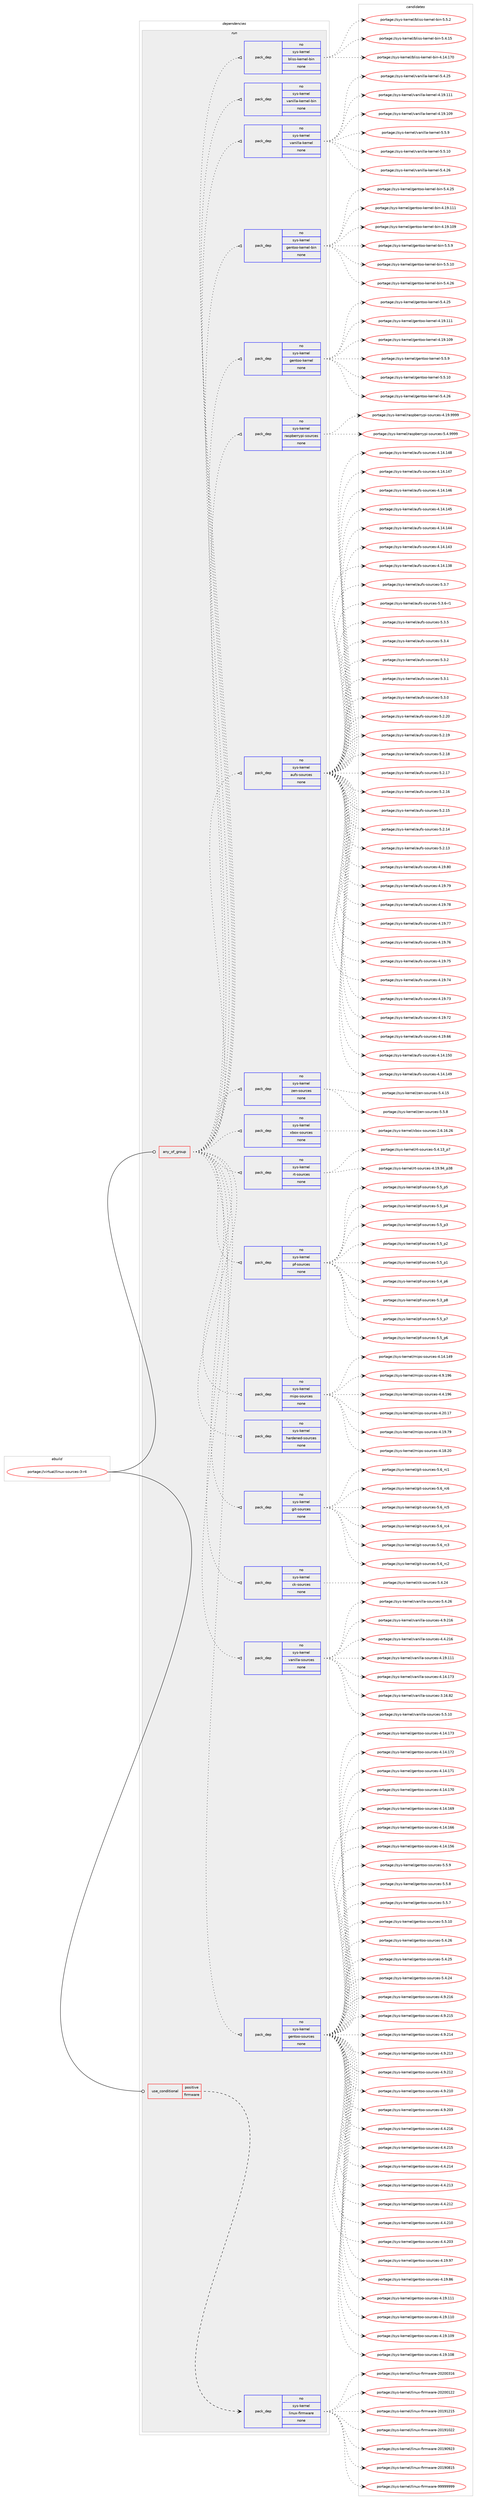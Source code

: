 digraph prolog {

# *************
# Graph options
# *************

newrank=true;
concentrate=true;
compound=true;
graph [rankdir=LR,fontname=Helvetica,fontsize=10,ranksep=1.5];#, ranksep=2.5, nodesep=0.2];
edge  [arrowhead=vee];
node  [fontname=Helvetica,fontsize=10];

# **********
# The ebuild
# **********

subgraph cluster_leftcol {
color=gray;
rank=same;
label=<<i>ebuild</i>>;
id [label="portage://virtual/linux-sources-3-r4", color=red, width=4, href="../virtual/linux-sources-3-r4.svg"];
}

# ****************
# The dependencies
# ****************

subgraph cluster_midcol {
color=gray;
label=<<i>dependencies</i>>;
subgraph cluster_compile {
fillcolor="#eeeeee";
style=filled;
label=<<i>compile</i>>;
}
subgraph cluster_compileandrun {
fillcolor="#eeeeee";
style=filled;
label=<<i>compile and run</i>>;
}
subgraph cluster_run {
fillcolor="#eeeeee";
style=filled;
label=<<i>run</i>>;
subgraph any214 {
dependency9240 [label=<<TABLE BORDER="0" CELLBORDER="1" CELLSPACING="0" CELLPADDING="4"><TR><TD CELLPADDING="10">any_of_group</TD></TR></TABLE>>, shape=none, color=red];subgraph pack7637 {
dependency9241 [label=<<TABLE BORDER="0" CELLBORDER="1" CELLSPACING="0" CELLPADDING="4" WIDTH="220"><TR><TD ROWSPAN="6" CELLPADDING="30">pack_dep</TD></TR><TR><TD WIDTH="110">no</TD></TR><TR><TD>sys-kernel</TD></TR><TR><TD>gentoo-sources</TD></TR><TR><TD>none</TD></TR><TR><TD></TD></TR></TABLE>>, shape=none, color=blue];
}
dependency9240:e -> dependency9241:w [weight=20,style="dotted",arrowhead="oinv"];
subgraph pack7638 {
dependency9242 [label=<<TABLE BORDER="0" CELLBORDER="1" CELLSPACING="0" CELLPADDING="4" WIDTH="220"><TR><TD ROWSPAN="6" CELLPADDING="30">pack_dep</TD></TR><TR><TD WIDTH="110">no</TD></TR><TR><TD>sys-kernel</TD></TR><TR><TD>vanilla-sources</TD></TR><TR><TD>none</TD></TR><TR><TD></TD></TR></TABLE>>, shape=none, color=blue];
}
dependency9240:e -> dependency9242:w [weight=20,style="dotted",arrowhead="oinv"];
subgraph pack7639 {
dependency9243 [label=<<TABLE BORDER="0" CELLBORDER="1" CELLSPACING="0" CELLPADDING="4" WIDTH="220"><TR><TD ROWSPAN="6" CELLPADDING="30">pack_dep</TD></TR><TR><TD WIDTH="110">no</TD></TR><TR><TD>sys-kernel</TD></TR><TR><TD>ck-sources</TD></TR><TR><TD>none</TD></TR><TR><TD></TD></TR></TABLE>>, shape=none, color=blue];
}
dependency9240:e -> dependency9243:w [weight=20,style="dotted",arrowhead="oinv"];
subgraph pack7640 {
dependency9244 [label=<<TABLE BORDER="0" CELLBORDER="1" CELLSPACING="0" CELLPADDING="4" WIDTH="220"><TR><TD ROWSPAN="6" CELLPADDING="30">pack_dep</TD></TR><TR><TD WIDTH="110">no</TD></TR><TR><TD>sys-kernel</TD></TR><TR><TD>git-sources</TD></TR><TR><TD>none</TD></TR><TR><TD></TD></TR></TABLE>>, shape=none, color=blue];
}
dependency9240:e -> dependency9244:w [weight=20,style="dotted",arrowhead="oinv"];
subgraph pack7641 {
dependency9245 [label=<<TABLE BORDER="0" CELLBORDER="1" CELLSPACING="0" CELLPADDING="4" WIDTH="220"><TR><TD ROWSPAN="6" CELLPADDING="30">pack_dep</TD></TR><TR><TD WIDTH="110">no</TD></TR><TR><TD>sys-kernel</TD></TR><TR><TD>hardened-sources</TD></TR><TR><TD>none</TD></TR><TR><TD></TD></TR></TABLE>>, shape=none, color=blue];
}
dependency9240:e -> dependency9245:w [weight=20,style="dotted",arrowhead="oinv"];
subgraph pack7642 {
dependency9246 [label=<<TABLE BORDER="0" CELLBORDER="1" CELLSPACING="0" CELLPADDING="4" WIDTH="220"><TR><TD ROWSPAN="6" CELLPADDING="30">pack_dep</TD></TR><TR><TD WIDTH="110">no</TD></TR><TR><TD>sys-kernel</TD></TR><TR><TD>mips-sources</TD></TR><TR><TD>none</TD></TR><TR><TD></TD></TR></TABLE>>, shape=none, color=blue];
}
dependency9240:e -> dependency9246:w [weight=20,style="dotted",arrowhead="oinv"];
subgraph pack7643 {
dependency9247 [label=<<TABLE BORDER="0" CELLBORDER="1" CELLSPACING="0" CELLPADDING="4" WIDTH="220"><TR><TD ROWSPAN="6" CELLPADDING="30">pack_dep</TD></TR><TR><TD WIDTH="110">no</TD></TR><TR><TD>sys-kernel</TD></TR><TR><TD>pf-sources</TD></TR><TR><TD>none</TD></TR><TR><TD></TD></TR></TABLE>>, shape=none, color=blue];
}
dependency9240:e -> dependency9247:w [weight=20,style="dotted",arrowhead="oinv"];
subgraph pack7644 {
dependency9248 [label=<<TABLE BORDER="0" CELLBORDER="1" CELLSPACING="0" CELLPADDING="4" WIDTH="220"><TR><TD ROWSPAN="6" CELLPADDING="30">pack_dep</TD></TR><TR><TD WIDTH="110">no</TD></TR><TR><TD>sys-kernel</TD></TR><TR><TD>rt-sources</TD></TR><TR><TD>none</TD></TR><TR><TD></TD></TR></TABLE>>, shape=none, color=blue];
}
dependency9240:e -> dependency9248:w [weight=20,style="dotted",arrowhead="oinv"];
subgraph pack7645 {
dependency9249 [label=<<TABLE BORDER="0" CELLBORDER="1" CELLSPACING="0" CELLPADDING="4" WIDTH="220"><TR><TD ROWSPAN="6" CELLPADDING="30">pack_dep</TD></TR><TR><TD WIDTH="110">no</TD></TR><TR><TD>sys-kernel</TD></TR><TR><TD>xbox-sources</TD></TR><TR><TD>none</TD></TR><TR><TD></TD></TR></TABLE>>, shape=none, color=blue];
}
dependency9240:e -> dependency9249:w [weight=20,style="dotted",arrowhead="oinv"];
subgraph pack7646 {
dependency9250 [label=<<TABLE BORDER="0" CELLBORDER="1" CELLSPACING="0" CELLPADDING="4" WIDTH="220"><TR><TD ROWSPAN="6" CELLPADDING="30">pack_dep</TD></TR><TR><TD WIDTH="110">no</TD></TR><TR><TD>sys-kernel</TD></TR><TR><TD>zen-sources</TD></TR><TR><TD>none</TD></TR><TR><TD></TD></TR></TABLE>>, shape=none, color=blue];
}
dependency9240:e -> dependency9250:w [weight=20,style="dotted",arrowhead="oinv"];
subgraph pack7647 {
dependency9251 [label=<<TABLE BORDER="0" CELLBORDER="1" CELLSPACING="0" CELLPADDING="4" WIDTH="220"><TR><TD ROWSPAN="6" CELLPADDING="30">pack_dep</TD></TR><TR><TD WIDTH="110">no</TD></TR><TR><TD>sys-kernel</TD></TR><TR><TD>aufs-sources</TD></TR><TR><TD>none</TD></TR><TR><TD></TD></TR></TABLE>>, shape=none, color=blue];
}
dependency9240:e -> dependency9251:w [weight=20,style="dotted",arrowhead="oinv"];
subgraph pack7648 {
dependency9252 [label=<<TABLE BORDER="0" CELLBORDER="1" CELLSPACING="0" CELLPADDING="4" WIDTH="220"><TR><TD ROWSPAN="6" CELLPADDING="30">pack_dep</TD></TR><TR><TD WIDTH="110">no</TD></TR><TR><TD>sys-kernel</TD></TR><TR><TD>raspberrypi-sources</TD></TR><TR><TD>none</TD></TR><TR><TD></TD></TR></TABLE>>, shape=none, color=blue];
}
dependency9240:e -> dependency9252:w [weight=20,style="dotted",arrowhead="oinv"];
subgraph pack7649 {
dependency9253 [label=<<TABLE BORDER="0" CELLBORDER="1" CELLSPACING="0" CELLPADDING="4" WIDTH="220"><TR><TD ROWSPAN="6" CELLPADDING="30">pack_dep</TD></TR><TR><TD WIDTH="110">no</TD></TR><TR><TD>sys-kernel</TD></TR><TR><TD>gentoo-kernel</TD></TR><TR><TD>none</TD></TR><TR><TD></TD></TR></TABLE>>, shape=none, color=blue];
}
dependency9240:e -> dependency9253:w [weight=20,style="dotted",arrowhead="oinv"];
subgraph pack7650 {
dependency9254 [label=<<TABLE BORDER="0" CELLBORDER="1" CELLSPACING="0" CELLPADDING="4" WIDTH="220"><TR><TD ROWSPAN="6" CELLPADDING="30">pack_dep</TD></TR><TR><TD WIDTH="110">no</TD></TR><TR><TD>sys-kernel</TD></TR><TR><TD>gentoo-kernel-bin</TD></TR><TR><TD>none</TD></TR><TR><TD></TD></TR></TABLE>>, shape=none, color=blue];
}
dependency9240:e -> dependency9254:w [weight=20,style="dotted",arrowhead="oinv"];
subgraph pack7651 {
dependency9255 [label=<<TABLE BORDER="0" CELLBORDER="1" CELLSPACING="0" CELLPADDING="4" WIDTH="220"><TR><TD ROWSPAN="6" CELLPADDING="30">pack_dep</TD></TR><TR><TD WIDTH="110">no</TD></TR><TR><TD>sys-kernel</TD></TR><TR><TD>vanilla-kernel</TD></TR><TR><TD>none</TD></TR><TR><TD></TD></TR></TABLE>>, shape=none, color=blue];
}
dependency9240:e -> dependency9255:w [weight=20,style="dotted",arrowhead="oinv"];
subgraph pack7652 {
dependency9256 [label=<<TABLE BORDER="0" CELLBORDER="1" CELLSPACING="0" CELLPADDING="4" WIDTH="220"><TR><TD ROWSPAN="6" CELLPADDING="30">pack_dep</TD></TR><TR><TD WIDTH="110">no</TD></TR><TR><TD>sys-kernel</TD></TR><TR><TD>vanilla-kernel-bin</TD></TR><TR><TD>none</TD></TR><TR><TD></TD></TR></TABLE>>, shape=none, color=blue];
}
dependency9240:e -> dependency9256:w [weight=20,style="dotted",arrowhead="oinv"];
subgraph pack7653 {
dependency9257 [label=<<TABLE BORDER="0" CELLBORDER="1" CELLSPACING="0" CELLPADDING="4" WIDTH="220"><TR><TD ROWSPAN="6" CELLPADDING="30">pack_dep</TD></TR><TR><TD WIDTH="110">no</TD></TR><TR><TD>sys-kernel</TD></TR><TR><TD>bliss-kernel-bin</TD></TR><TR><TD>none</TD></TR><TR><TD></TD></TR></TABLE>>, shape=none, color=blue];
}
dependency9240:e -> dependency9257:w [weight=20,style="dotted",arrowhead="oinv"];
}
id:e -> dependency9240:w [weight=20,style="solid",arrowhead="odot"];
subgraph cond1387 {
dependency9258 [label=<<TABLE BORDER="0" CELLBORDER="1" CELLSPACING="0" CELLPADDING="4"><TR><TD ROWSPAN="3" CELLPADDING="10">use_conditional</TD></TR><TR><TD>positive</TD></TR><TR><TD>firmware</TD></TR></TABLE>>, shape=none, color=red];
subgraph pack7654 {
dependency9259 [label=<<TABLE BORDER="0" CELLBORDER="1" CELLSPACING="0" CELLPADDING="4" WIDTH="220"><TR><TD ROWSPAN="6" CELLPADDING="30">pack_dep</TD></TR><TR><TD WIDTH="110">no</TD></TR><TR><TD>sys-kernel</TD></TR><TR><TD>linux-firmware</TD></TR><TR><TD>none</TD></TR><TR><TD></TD></TR></TABLE>>, shape=none, color=blue];
}
dependency9258:e -> dependency9259:w [weight=20,style="dashed",arrowhead="vee"];
}
id:e -> dependency9258:w [weight=20,style="solid",arrowhead="odot"];
}
}

# **************
# The candidates
# **************

subgraph cluster_choices {
rank=same;
color=gray;
label=<<i>candidates</i>>;

subgraph choice7637 {
color=black;
nodesep=1;
choice11512111545107101114110101108471031011101161111114511511111711499101115455346534657 [label="portage://sys-kernel/gentoo-sources-5.5.9", color=red, width=4,href="../sys-kernel/gentoo-sources-5.5.9.svg"];
choice11512111545107101114110101108471031011101161111114511511111711499101115455346534656 [label="portage://sys-kernel/gentoo-sources-5.5.8", color=red, width=4,href="../sys-kernel/gentoo-sources-5.5.8.svg"];
choice11512111545107101114110101108471031011101161111114511511111711499101115455346534655 [label="portage://sys-kernel/gentoo-sources-5.5.7", color=red, width=4,href="../sys-kernel/gentoo-sources-5.5.7.svg"];
choice1151211154510710111411010110847103101110116111111451151111171149910111545534653464948 [label="portage://sys-kernel/gentoo-sources-5.5.10", color=red, width=4,href="../sys-kernel/gentoo-sources-5.5.10.svg"];
choice1151211154510710111411010110847103101110116111111451151111171149910111545534652465054 [label="portage://sys-kernel/gentoo-sources-5.4.26", color=red, width=4,href="../sys-kernel/gentoo-sources-5.4.26.svg"];
choice1151211154510710111411010110847103101110116111111451151111171149910111545534652465053 [label="portage://sys-kernel/gentoo-sources-5.4.25", color=red, width=4,href="../sys-kernel/gentoo-sources-5.4.25.svg"];
choice1151211154510710111411010110847103101110116111111451151111171149910111545534652465052 [label="portage://sys-kernel/gentoo-sources-5.4.24", color=red, width=4,href="../sys-kernel/gentoo-sources-5.4.24.svg"];
choice115121115451071011141101011084710310111011611111145115111117114991011154552465746504954 [label="portage://sys-kernel/gentoo-sources-4.9.216", color=red, width=4,href="../sys-kernel/gentoo-sources-4.9.216.svg"];
choice115121115451071011141101011084710310111011611111145115111117114991011154552465746504953 [label="portage://sys-kernel/gentoo-sources-4.9.215", color=red, width=4,href="../sys-kernel/gentoo-sources-4.9.215.svg"];
choice115121115451071011141101011084710310111011611111145115111117114991011154552465746504952 [label="portage://sys-kernel/gentoo-sources-4.9.214", color=red, width=4,href="../sys-kernel/gentoo-sources-4.9.214.svg"];
choice115121115451071011141101011084710310111011611111145115111117114991011154552465746504951 [label="portage://sys-kernel/gentoo-sources-4.9.213", color=red, width=4,href="../sys-kernel/gentoo-sources-4.9.213.svg"];
choice115121115451071011141101011084710310111011611111145115111117114991011154552465746504950 [label="portage://sys-kernel/gentoo-sources-4.9.212", color=red, width=4,href="../sys-kernel/gentoo-sources-4.9.212.svg"];
choice115121115451071011141101011084710310111011611111145115111117114991011154552465746504948 [label="portage://sys-kernel/gentoo-sources-4.9.210", color=red, width=4,href="../sys-kernel/gentoo-sources-4.9.210.svg"];
choice115121115451071011141101011084710310111011611111145115111117114991011154552465746504851 [label="portage://sys-kernel/gentoo-sources-4.9.203", color=red, width=4,href="../sys-kernel/gentoo-sources-4.9.203.svg"];
choice115121115451071011141101011084710310111011611111145115111117114991011154552465246504954 [label="portage://sys-kernel/gentoo-sources-4.4.216", color=red, width=4,href="../sys-kernel/gentoo-sources-4.4.216.svg"];
choice115121115451071011141101011084710310111011611111145115111117114991011154552465246504953 [label="portage://sys-kernel/gentoo-sources-4.4.215", color=red, width=4,href="../sys-kernel/gentoo-sources-4.4.215.svg"];
choice115121115451071011141101011084710310111011611111145115111117114991011154552465246504952 [label="portage://sys-kernel/gentoo-sources-4.4.214", color=red, width=4,href="../sys-kernel/gentoo-sources-4.4.214.svg"];
choice115121115451071011141101011084710310111011611111145115111117114991011154552465246504951 [label="portage://sys-kernel/gentoo-sources-4.4.213", color=red, width=4,href="../sys-kernel/gentoo-sources-4.4.213.svg"];
choice115121115451071011141101011084710310111011611111145115111117114991011154552465246504950 [label="portage://sys-kernel/gentoo-sources-4.4.212", color=red, width=4,href="../sys-kernel/gentoo-sources-4.4.212.svg"];
choice115121115451071011141101011084710310111011611111145115111117114991011154552465246504948 [label="portage://sys-kernel/gentoo-sources-4.4.210", color=red, width=4,href="../sys-kernel/gentoo-sources-4.4.210.svg"];
choice115121115451071011141101011084710310111011611111145115111117114991011154552465246504851 [label="portage://sys-kernel/gentoo-sources-4.4.203", color=red, width=4,href="../sys-kernel/gentoo-sources-4.4.203.svg"];
choice115121115451071011141101011084710310111011611111145115111117114991011154552464957465755 [label="portage://sys-kernel/gentoo-sources-4.19.97", color=red, width=4,href="../sys-kernel/gentoo-sources-4.19.97.svg"];
choice115121115451071011141101011084710310111011611111145115111117114991011154552464957465654 [label="portage://sys-kernel/gentoo-sources-4.19.86", color=red, width=4,href="../sys-kernel/gentoo-sources-4.19.86.svg"];
choice11512111545107101114110101108471031011101161111114511511111711499101115455246495746494949 [label="portage://sys-kernel/gentoo-sources-4.19.111", color=red, width=4,href="../sys-kernel/gentoo-sources-4.19.111.svg"];
choice11512111545107101114110101108471031011101161111114511511111711499101115455246495746494948 [label="portage://sys-kernel/gentoo-sources-4.19.110", color=red, width=4,href="../sys-kernel/gentoo-sources-4.19.110.svg"];
choice11512111545107101114110101108471031011101161111114511511111711499101115455246495746494857 [label="portage://sys-kernel/gentoo-sources-4.19.109", color=red, width=4,href="../sys-kernel/gentoo-sources-4.19.109.svg"];
choice11512111545107101114110101108471031011101161111114511511111711499101115455246495746494856 [label="portage://sys-kernel/gentoo-sources-4.19.108", color=red, width=4,href="../sys-kernel/gentoo-sources-4.19.108.svg"];
choice11512111545107101114110101108471031011101161111114511511111711499101115455246495246495551 [label="portage://sys-kernel/gentoo-sources-4.14.173", color=red, width=4,href="../sys-kernel/gentoo-sources-4.14.173.svg"];
choice11512111545107101114110101108471031011101161111114511511111711499101115455246495246495550 [label="portage://sys-kernel/gentoo-sources-4.14.172", color=red, width=4,href="../sys-kernel/gentoo-sources-4.14.172.svg"];
choice11512111545107101114110101108471031011101161111114511511111711499101115455246495246495549 [label="portage://sys-kernel/gentoo-sources-4.14.171", color=red, width=4,href="../sys-kernel/gentoo-sources-4.14.171.svg"];
choice11512111545107101114110101108471031011101161111114511511111711499101115455246495246495548 [label="portage://sys-kernel/gentoo-sources-4.14.170", color=red, width=4,href="../sys-kernel/gentoo-sources-4.14.170.svg"];
choice11512111545107101114110101108471031011101161111114511511111711499101115455246495246495457 [label="portage://sys-kernel/gentoo-sources-4.14.169", color=red, width=4,href="../sys-kernel/gentoo-sources-4.14.169.svg"];
choice11512111545107101114110101108471031011101161111114511511111711499101115455246495246495454 [label="portage://sys-kernel/gentoo-sources-4.14.166", color=red, width=4,href="../sys-kernel/gentoo-sources-4.14.166.svg"];
choice11512111545107101114110101108471031011101161111114511511111711499101115455246495246495354 [label="portage://sys-kernel/gentoo-sources-4.14.156", color=red, width=4,href="../sys-kernel/gentoo-sources-4.14.156.svg"];
dependency9241:e -> choice11512111545107101114110101108471031011101161111114511511111711499101115455346534657:w [style=dotted,weight="100"];
dependency9241:e -> choice11512111545107101114110101108471031011101161111114511511111711499101115455346534656:w [style=dotted,weight="100"];
dependency9241:e -> choice11512111545107101114110101108471031011101161111114511511111711499101115455346534655:w [style=dotted,weight="100"];
dependency9241:e -> choice1151211154510710111411010110847103101110116111111451151111171149910111545534653464948:w [style=dotted,weight="100"];
dependency9241:e -> choice1151211154510710111411010110847103101110116111111451151111171149910111545534652465054:w [style=dotted,weight="100"];
dependency9241:e -> choice1151211154510710111411010110847103101110116111111451151111171149910111545534652465053:w [style=dotted,weight="100"];
dependency9241:e -> choice1151211154510710111411010110847103101110116111111451151111171149910111545534652465052:w [style=dotted,weight="100"];
dependency9241:e -> choice115121115451071011141101011084710310111011611111145115111117114991011154552465746504954:w [style=dotted,weight="100"];
dependency9241:e -> choice115121115451071011141101011084710310111011611111145115111117114991011154552465746504953:w [style=dotted,weight="100"];
dependency9241:e -> choice115121115451071011141101011084710310111011611111145115111117114991011154552465746504952:w [style=dotted,weight="100"];
dependency9241:e -> choice115121115451071011141101011084710310111011611111145115111117114991011154552465746504951:w [style=dotted,weight="100"];
dependency9241:e -> choice115121115451071011141101011084710310111011611111145115111117114991011154552465746504950:w [style=dotted,weight="100"];
dependency9241:e -> choice115121115451071011141101011084710310111011611111145115111117114991011154552465746504948:w [style=dotted,weight="100"];
dependency9241:e -> choice115121115451071011141101011084710310111011611111145115111117114991011154552465746504851:w [style=dotted,weight="100"];
dependency9241:e -> choice115121115451071011141101011084710310111011611111145115111117114991011154552465246504954:w [style=dotted,weight="100"];
dependency9241:e -> choice115121115451071011141101011084710310111011611111145115111117114991011154552465246504953:w [style=dotted,weight="100"];
dependency9241:e -> choice115121115451071011141101011084710310111011611111145115111117114991011154552465246504952:w [style=dotted,weight="100"];
dependency9241:e -> choice115121115451071011141101011084710310111011611111145115111117114991011154552465246504951:w [style=dotted,weight="100"];
dependency9241:e -> choice115121115451071011141101011084710310111011611111145115111117114991011154552465246504950:w [style=dotted,weight="100"];
dependency9241:e -> choice115121115451071011141101011084710310111011611111145115111117114991011154552465246504948:w [style=dotted,weight="100"];
dependency9241:e -> choice115121115451071011141101011084710310111011611111145115111117114991011154552465246504851:w [style=dotted,weight="100"];
dependency9241:e -> choice115121115451071011141101011084710310111011611111145115111117114991011154552464957465755:w [style=dotted,weight="100"];
dependency9241:e -> choice115121115451071011141101011084710310111011611111145115111117114991011154552464957465654:w [style=dotted,weight="100"];
dependency9241:e -> choice11512111545107101114110101108471031011101161111114511511111711499101115455246495746494949:w [style=dotted,weight="100"];
dependency9241:e -> choice11512111545107101114110101108471031011101161111114511511111711499101115455246495746494948:w [style=dotted,weight="100"];
dependency9241:e -> choice11512111545107101114110101108471031011101161111114511511111711499101115455246495746494857:w [style=dotted,weight="100"];
dependency9241:e -> choice11512111545107101114110101108471031011101161111114511511111711499101115455246495746494856:w [style=dotted,weight="100"];
dependency9241:e -> choice11512111545107101114110101108471031011101161111114511511111711499101115455246495246495551:w [style=dotted,weight="100"];
dependency9241:e -> choice11512111545107101114110101108471031011101161111114511511111711499101115455246495246495550:w [style=dotted,weight="100"];
dependency9241:e -> choice11512111545107101114110101108471031011101161111114511511111711499101115455246495246495549:w [style=dotted,weight="100"];
dependency9241:e -> choice11512111545107101114110101108471031011101161111114511511111711499101115455246495246495548:w [style=dotted,weight="100"];
dependency9241:e -> choice11512111545107101114110101108471031011101161111114511511111711499101115455246495246495457:w [style=dotted,weight="100"];
dependency9241:e -> choice11512111545107101114110101108471031011101161111114511511111711499101115455246495246495454:w [style=dotted,weight="100"];
dependency9241:e -> choice11512111545107101114110101108471031011101161111114511511111711499101115455246495246495354:w [style=dotted,weight="100"];
}
subgraph choice7638 {
color=black;
nodesep=1;
choice11512111545107101114110101108471189711010510810897451151111171149910111545534653464948 [label="portage://sys-kernel/vanilla-sources-5.5.10", color=red, width=4,href="../sys-kernel/vanilla-sources-5.5.10.svg"];
choice11512111545107101114110101108471189711010510810897451151111171149910111545534652465054 [label="portage://sys-kernel/vanilla-sources-5.4.26", color=red, width=4,href="../sys-kernel/vanilla-sources-5.4.26.svg"];
choice1151211154510710111411010110847118971101051081089745115111117114991011154552465746504954 [label="portage://sys-kernel/vanilla-sources-4.9.216", color=red, width=4,href="../sys-kernel/vanilla-sources-4.9.216.svg"];
choice1151211154510710111411010110847118971101051081089745115111117114991011154552465246504954 [label="portage://sys-kernel/vanilla-sources-4.4.216", color=red, width=4,href="../sys-kernel/vanilla-sources-4.4.216.svg"];
choice115121115451071011141101011084711897110105108108974511511111711499101115455246495746494949 [label="portage://sys-kernel/vanilla-sources-4.19.111", color=red, width=4,href="../sys-kernel/vanilla-sources-4.19.111.svg"];
choice115121115451071011141101011084711897110105108108974511511111711499101115455246495246495551 [label="portage://sys-kernel/vanilla-sources-4.14.173", color=red, width=4,href="../sys-kernel/vanilla-sources-4.14.173.svg"];
choice1151211154510710111411010110847118971101051081089745115111117114991011154551464954465650 [label="portage://sys-kernel/vanilla-sources-3.16.82", color=red, width=4,href="../sys-kernel/vanilla-sources-3.16.82.svg"];
dependency9242:e -> choice11512111545107101114110101108471189711010510810897451151111171149910111545534653464948:w [style=dotted,weight="100"];
dependency9242:e -> choice11512111545107101114110101108471189711010510810897451151111171149910111545534652465054:w [style=dotted,weight="100"];
dependency9242:e -> choice1151211154510710111411010110847118971101051081089745115111117114991011154552465746504954:w [style=dotted,weight="100"];
dependency9242:e -> choice1151211154510710111411010110847118971101051081089745115111117114991011154552465246504954:w [style=dotted,weight="100"];
dependency9242:e -> choice115121115451071011141101011084711897110105108108974511511111711499101115455246495746494949:w [style=dotted,weight="100"];
dependency9242:e -> choice115121115451071011141101011084711897110105108108974511511111711499101115455246495246495551:w [style=dotted,weight="100"];
dependency9242:e -> choice1151211154510710111411010110847118971101051081089745115111117114991011154551464954465650:w [style=dotted,weight="100"];
}
subgraph choice7639 {
color=black;
nodesep=1;
choice115121115451071011141101011084799107451151111171149910111545534652465052 [label="portage://sys-kernel/ck-sources-5.4.24", color=red, width=4,href="../sys-kernel/ck-sources-5.4.24.svg"];
dependency9243:e -> choice115121115451071011141101011084799107451151111171149910111545534652465052:w [style=dotted,weight="100"];
}
subgraph choice7640 {
color=black;
nodesep=1;
choice1151211154510710111411010110847103105116451151111171149910111545534654951149954 [label="portage://sys-kernel/git-sources-5.6_rc6", color=red, width=4,href="../sys-kernel/git-sources-5.6_rc6.svg"];
choice1151211154510710111411010110847103105116451151111171149910111545534654951149953 [label="portage://sys-kernel/git-sources-5.6_rc5", color=red, width=4,href="../sys-kernel/git-sources-5.6_rc5.svg"];
choice1151211154510710111411010110847103105116451151111171149910111545534654951149952 [label="portage://sys-kernel/git-sources-5.6_rc4", color=red, width=4,href="../sys-kernel/git-sources-5.6_rc4.svg"];
choice1151211154510710111411010110847103105116451151111171149910111545534654951149951 [label="portage://sys-kernel/git-sources-5.6_rc3", color=red, width=4,href="../sys-kernel/git-sources-5.6_rc3.svg"];
choice1151211154510710111411010110847103105116451151111171149910111545534654951149950 [label="portage://sys-kernel/git-sources-5.6_rc2", color=red, width=4,href="../sys-kernel/git-sources-5.6_rc2.svg"];
choice1151211154510710111411010110847103105116451151111171149910111545534654951149949 [label="portage://sys-kernel/git-sources-5.6_rc1", color=red, width=4,href="../sys-kernel/git-sources-5.6_rc1.svg"];
dependency9244:e -> choice1151211154510710111411010110847103105116451151111171149910111545534654951149954:w [style=dotted,weight="100"];
dependency9244:e -> choice1151211154510710111411010110847103105116451151111171149910111545534654951149953:w [style=dotted,weight="100"];
dependency9244:e -> choice1151211154510710111411010110847103105116451151111171149910111545534654951149952:w [style=dotted,weight="100"];
dependency9244:e -> choice1151211154510710111411010110847103105116451151111171149910111545534654951149951:w [style=dotted,weight="100"];
dependency9244:e -> choice1151211154510710111411010110847103105116451151111171149910111545534654951149950:w [style=dotted,weight="100"];
dependency9244:e -> choice1151211154510710111411010110847103105116451151111171149910111545534654951149949:w [style=dotted,weight="100"];
}
subgraph choice7641 {
color=black;
nodesep=1;
}
subgraph choice7642 {
color=black;
nodesep=1;
choice115121115451071011141101011084710910511211545115111117114991011154552465746495754 [label="portage://sys-kernel/mips-sources-4.9.196", color=red, width=4,href="../sys-kernel/mips-sources-4.9.196.svg"];
choice115121115451071011141101011084710910511211545115111117114991011154552465246495754 [label="portage://sys-kernel/mips-sources-4.4.196", color=red, width=4,href="../sys-kernel/mips-sources-4.4.196.svg"];
choice115121115451071011141101011084710910511211545115111117114991011154552465048464955 [label="portage://sys-kernel/mips-sources-4.20.17", color=red, width=4,href="../sys-kernel/mips-sources-4.20.17.svg"];
choice115121115451071011141101011084710910511211545115111117114991011154552464957465557 [label="portage://sys-kernel/mips-sources-4.19.79", color=red, width=4,href="../sys-kernel/mips-sources-4.19.79.svg"];
choice115121115451071011141101011084710910511211545115111117114991011154552464956465048 [label="portage://sys-kernel/mips-sources-4.18.20", color=red, width=4,href="../sys-kernel/mips-sources-4.18.20.svg"];
choice11512111545107101114110101108471091051121154511511111711499101115455246495246495257 [label="portage://sys-kernel/mips-sources-4.14.149", color=red, width=4,href="../sys-kernel/mips-sources-4.14.149.svg"];
dependency9246:e -> choice115121115451071011141101011084710910511211545115111117114991011154552465746495754:w [style=dotted,weight="100"];
dependency9246:e -> choice115121115451071011141101011084710910511211545115111117114991011154552465246495754:w [style=dotted,weight="100"];
dependency9246:e -> choice115121115451071011141101011084710910511211545115111117114991011154552465048464955:w [style=dotted,weight="100"];
dependency9246:e -> choice115121115451071011141101011084710910511211545115111117114991011154552464957465557:w [style=dotted,weight="100"];
dependency9246:e -> choice115121115451071011141101011084710910511211545115111117114991011154552464956465048:w [style=dotted,weight="100"];
dependency9246:e -> choice11512111545107101114110101108471091051121154511511111711499101115455246495246495257:w [style=dotted,weight="100"];
}
subgraph choice7643 {
color=black;
nodesep=1;
choice11512111545107101114110101108471121024511511111711499101115455346539511255 [label="portage://sys-kernel/pf-sources-5.5_p7", color=red, width=4,href="../sys-kernel/pf-sources-5.5_p7.svg"];
choice11512111545107101114110101108471121024511511111711499101115455346539511254 [label="portage://sys-kernel/pf-sources-5.5_p6", color=red, width=4,href="../sys-kernel/pf-sources-5.5_p6.svg"];
choice11512111545107101114110101108471121024511511111711499101115455346539511253 [label="portage://sys-kernel/pf-sources-5.5_p5", color=red, width=4,href="../sys-kernel/pf-sources-5.5_p5.svg"];
choice11512111545107101114110101108471121024511511111711499101115455346539511252 [label="portage://sys-kernel/pf-sources-5.5_p4", color=red, width=4,href="../sys-kernel/pf-sources-5.5_p4.svg"];
choice11512111545107101114110101108471121024511511111711499101115455346539511251 [label="portage://sys-kernel/pf-sources-5.5_p3", color=red, width=4,href="../sys-kernel/pf-sources-5.5_p3.svg"];
choice11512111545107101114110101108471121024511511111711499101115455346539511250 [label="portage://sys-kernel/pf-sources-5.5_p2", color=red, width=4,href="../sys-kernel/pf-sources-5.5_p2.svg"];
choice11512111545107101114110101108471121024511511111711499101115455346539511249 [label="portage://sys-kernel/pf-sources-5.5_p1", color=red, width=4,href="../sys-kernel/pf-sources-5.5_p1.svg"];
choice11512111545107101114110101108471121024511511111711499101115455346529511254 [label="portage://sys-kernel/pf-sources-5.4_p6", color=red, width=4,href="../sys-kernel/pf-sources-5.4_p6.svg"];
choice11512111545107101114110101108471121024511511111711499101115455346519511256 [label="portage://sys-kernel/pf-sources-5.3_p8", color=red, width=4,href="../sys-kernel/pf-sources-5.3_p8.svg"];
dependency9247:e -> choice11512111545107101114110101108471121024511511111711499101115455346539511255:w [style=dotted,weight="100"];
dependency9247:e -> choice11512111545107101114110101108471121024511511111711499101115455346539511254:w [style=dotted,weight="100"];
dependency9247:e -> choice11512111545107101114110101108471121024511511111711499101115455346539511253:w [style=dotted,weight="100"];
dependency9247:e -> choice11512111545107101114110101108471121024511511111711499101115455346539511252:w [style=dotted,weight="100"];
dependency9247:e -> choice11512111545107101114110101108471121024511511111711499101115455346539511251:w [style=dotted,weight="100"];
dependency9247:e -> choice11512111545107101114110101108471121024511511111711499101115455346539511250:w [style=dotted,weight="100"];
dependency9247:e -> choice11512111545107101114110101108471121024511511111711499101115455346539511249:w [style=dotted,weight="100"];
dependency9247:e -> choice11512111545107101114110101108471121024511511111711499101115455346529511254:w [style=dotted,weight="100"];
dependency9247:e -> choice11512111545107101114110101108471121024511511111711499101115455346519511256:w [style=dotted,weight="100"];
}
subgraph choice7644 {
color=black;
nodesep=1;
choice11512111545107101114110101108471141164511511111711499101115455346524649519511255 [label="portage://sys-kernel/rt-sources-5.4.13_p7", color=red, width=4,href="../sys-kernel/rt-sources-5.4.13_p7.svg"];
choice115121115451071011141101011084711411645115111117114991011154552464957465752951125156 [label="portage://sys-kernel/rt-sources-4.19.94_p38", color=red, width=4,href="../sys-kernel/rt-sources-4.19.94_p38.svg"];
dependency9248:e -> choice11512111545107101114110101108471141164511511111711499101115455346524649519511255:w [style=dotted,weight="100"];
dependency9248:e -> choice115121115451071011141101011084711411645115111117114991011154552464957465752951125156:w [style=dotted,weight="100"];
}
subgraph choice7645 {
color=black;
nodesep=1;
choice115121115451071011141101011084712098111120451151111171149910111545504654464954465054 [label="portage://sys-kernel/xbox-sources-2.6.16.26", color=red, width=4,href="../sys-kernel/xbox-sources-2.6.16.26.svg"];
dependency9249:e -> choice115121115451071011141101011084712098111120451151111171149910111545504654464954465054:w [style=dotted,weight="100"];
}
subgraph choice7646 {
color=black;
nodesep=1;
choice11512111545107101114110101108471221011104511511111711499101115455346534656 [label="portage://sys-kernel/zen-sources-5.5.8", color=red, width=4,href="../sys-kernel/zen-sources-5.5.8.svg"];
choice1151211154510710111411010110847122101110451151111171149910111545534652464953 [label="portage://sys-kernel/zen-sources-5.4.15", color=red, width=4,href="../sys-kernel/zen-sources-5.4.15.svg"];
dependency9250:e -> choice11512111545107101114110101108471221011104511511111711499101115455346534656:w [style=dotted,weight="100"];
dependency9250:e -> choice1151211154510710111411010110847122101110451151111171149910111545534652464953:w [style=dotted,weight="100"];
}
subgraph choice7647 {
color=black;
nodesep=1;
choice1151211154510710111411010110847971171021154511511111711499101115455346514655 [label="portage://sys-kernel/aufs-sources-5.3.7", color=red, width=4,href="../sys-kernel/aufs-sources-5.3.7.svg"];
choice11512111545107101114110101108479711710211545115111117114991011154553465146544511449 [label="portage://sys-kernel/aufs-sources-5.3.6-r1", color=red, width=4,href="../sys-kernel/aufs-sources-5.3.6-r1.svg"];
choice1151211154510710111411010110847971171021154511511111711499101115455346514653 [label="portage://sys-kernel/aufs-sources-5.3.5", color=red, width=4,href="../sys-kernel/aufs-sources-5.3.5.svg"];
choice1151211154510710111411010110847971171021154511511111711499101115455346514652 [label="portage://sys-kernel/aufs-sources-5.3.4", color=red, width=4,href="../sys-kernel/aufs-sources-5.3.4.svg"];
choice1151211154510710111411010110847971171021154511511111711499101115455346514650 [label="portage://sys-kernel/aufs-sources-5.3.2", color=red, width=4,href="../sys-kernel/aufs-sources-5.3.2.svg"];
choice1151211154510710111411010110847971171021154511511111711499101115455346514649 [label="portage://sys-kernel/aufs-sources-5.3.1", color=red, width=4,href="../sys-kernel/aufs-sources-5.3.1.svg"];
choice1151211154510710111411010110847971171021154511511111711499101115455346514648 [label="portage://sys-kernel/aufs-sources-5.3.0", color=red, width=4,href="../sys-kernel/aufs-sources-5.3.0.svg"];
choice115121115451071011141101011084797117102115451151111171149910111545534650465048 [label="portage://sys-kernel/aufs-sources-5.2.20", color=red, width=4,href="../sys-kernel/aufs-sources-5.2.20.svg"];
choice115121115451071011141101011084797117102115451151111171149910111545534650464957 [label="portage://sys-kernel/aufs-sources-5.2.19", color=red, width=4,href="../sys-kernel/aufs-sources-5.2.19.svg"];
choice115121115451071011141101011084797117102115451151111171149910111545534650464956 [label="portage://sys-kernel/aufs-sources-5.2.18", color=red, width=4,href="../sys-kernel/aufs-sources-5.2.18.svg"];
choice115121115451071011141101011084797117102115451151111171149910111545534650464955 [label="portage://sys-kernel/aufs-sources-5.2.17", color=red, width=4,href="../sys-kernel/aufs-sources-5.2.17.svg"];
choice115121115451071011141101011084797117102115451151111171149910111545534650464954 [label="portage://sys-kernel/aufs-sources-5.2.16", color=red, width=4,href="../sys-kernel/aufs-sources-5.2.16.svg"];
choice115121115451071011141101011084797117102115451151111171149910111545534650464953 [label="portage://sys-kernel/aufs-sources-5.2.15", color=red, width=4,href="../sys-kernel/aufs-sources-5.2.15.svg"];
choice115121115451071011141101011084797117102115451151111171149910111545534650464952 [label="portage://sys-kernel/aufs-sources-5.2.14", color=red, width=4,href="../sys-kernel/aufs-sources-5.2.14.svg"];
choice115121115451071011141101011084797117102115451151111171149910111545534650464951 [label="portage://sys-kernel/aufs-sources-5.2.13", color=red, width=4,href="../sys-kernel/aufs-sources-5.2.13.svg"];
choice11512111545107101114110101108479711710211545115111117114991011154552464957465648 [label="portage://sys-kernel/aufs-sources-4.19.80", color=red, width=4,href="../sys-kernel/aufs-sources-4.19.80.svg"];
choice11512111545107101114110101108479711710211545115111117114991011154552464957465557 [label="portage://sys-kernel/aufs-sources-4.19.79", color=red, width=4,href="../sys-kernel/aufs-sources-4.19.79.svg"];
choice11512111545107101114110101108479711710211545115111117114991011154552464957465556 [label="portage://sys-kernel/aufs-sources-4.19.78", color=red, width=4,href="../sys-kernel/aufs-sources-4.19.78.svg"];
choice11512111545107101114110101108479711710211545115111117114991011154552464957465555 [label="portage://sys-kernel/aufs-sources-4.19.77", color=red, width=4,href="../sys-kernel/aufs-sources-4.19.77.svg"];
choice11512111545107101114110101108479711710211545115111117114991011154552464957465554 [label="portage://sys-kernel/aufs-sources-4.19.76", color=red, width=4,href="../sys-kernel/aufs-sources-4.19.76.svg"];
choice11512111545107101114110101108479711710211545115111117114991011154552464957465553 [label="portage://sys-kernel/aufs-sources-4.19.75", color=red, width=4,href="../sys-kernel/aufs-sources-4.19.75.svg"];
choice11512111545107101114110101108479711710211545115111117114991011154552464957465552 [label="portage://sys-kernel/aufs-sources-4.19.74", color=red, width=4,href="../sys-kernel/aufs-sources-4.19.74.svg"];
choice11512111545107101114110101108479711710211545115111117114991011154552464957465551 [label="portage://sys-kernel/aufs-sources-4.19.73", color=red, width=4,href="../sys-kernel/aufs-sources-4.19.73.svg"];
choice11512111545107101114110101108479711710211545115111117114991011154552464957465550 [label="portage://sys-kernel/aufs-sources-4.19.72", color=red, width=4,href="../sys-kernel/aufs-sources-4.19.72.svg"];
choice11512111545107101114110101108479711710211545115111117114991011154552464957465454 [label="portage://sys-kernel/aufs-sources-4.19.66", color=red, width=4,href="../sys-kernel/aufs-sources-4.19.66.svg"];
choice1151211154510710111411010110847971171021154511511111711499101115455246495246495348 [label="portage://sys-kernel/aufs-sources-4.14.150", color=red, width=4,href="../sys-kernel/aufs-sources-4.14.150.svg"];
choice1151211154510710111411010110847971171021154511511111711499101115455246495246495257 [label="portage://sys-kernel/aufs-sources-4.14.149", color=red, width=4,href="../sys-kernel/aufs-sources-4.14.149.svg"];
choice1151211154510710111411010110847971171021154511511111711499101115455246495246495256 [label="portage://sys-kernel/aufs-sources-4.14.148", color=red, width=4,href="../sys-kernel/aufs-sources-4.14.148.svg"];
choice1151211154510710111411010110847971171021154511511111711499101115455246495246495255 [label="portage://sys-kernel/aufs-sources-4.14.147", color=red, width=4,href="../sys-kernel/aufs-sources-4.14.147.svg"];
choice1151211154510710111411010110847971171021154511511111711499101115455246495246495254 [label="portage://sys-kernel/aufs-sources-4.14.146", color=red, width=4,href="../sys-kernel/aufs-sources-4.14.146.svg"];
choice1151211154510710111411010110847971171021154511511111711499101115455246495246495253 [label="portage://sys-kernel/aufs-sources-4.14.145", color=red, width=4,href="../sys-kernel/aufs-sources-4.14.145.svg"];
choice1151211154510710111411010110847971171021154511511111711499101115455246495246495252 [label="portage://sys-kernel/aufs-sources-4.14.144", color=red, width=4,href="../sys-kernel/aufs-sources-4.14.144.svg"];
choice1151211154510710111411010110847971171021154511511111711499101115455246495246495251 [label="portage://sys-kernel/aufs-sources-4.14.143", color=red, width=4,href="../sys-kernel/aufs-sources-4.14.143.svg"];
choice1151211154510710111411010110847971171021154511511111711499101115455246495246495156 [label="portage://sys-kernel/aufs-sources-4.14.138", color=red, width=4,href="../sys-kernel/aufs-sources-4.14.138.svg"];
dependency9251:e -> choice1151211154510710111411010110847971171021154511511111711499101115455346514655:w [style=dotted,weight="100"];
dependency9251:e -> choice11512111545107101114110101108479711710211545115111117114991011154553465146544511449:w [style=dotted,weight="100"];
dependency9251:e -> choice1151211154510710111411010110847971171021154511511111711499101115455346514653:w [style=dotted,weight="100"];
dependency9251:e -> choice1151211154510710111411010110847971171021154511511111711499101115455346514652:w [style=dotted,weight="100"];
dependency9251:e -> choice1151211154510710111411010110847971171021154511511111711499101115455346514650:w [style=dotted,weight="100"];
dependency9251:e -> choice1151211154510710111411010110847971171021154511511111711499101115455346514649:w [style=dotted,weight="100"];
dependency9251:e -> choice1151211154510710111411010110847971171021154511511111711499101115455346514648:w [style=dotted,weight="100"];
dependency9251:e -> choice115121115451071011141101011084797117102115451151111171149910111545534650465048:w [style=dotted,weight="100"];
dependency9251:e -> choice115121115451071011141101011084797117102115451151111171149910111545534650464957:w [style=dotted,weight="100"];
dependency9251:e -> choice115121115451071011141101011084797117102115451151111171149910111545534650464956:w [style=dotted,weight="100"];
dependency9251:e -> choice115121115451071011141101011084797117102115451151111171149910111545534650464955:w [style=dotted,weight="100"];
dependency9251:e -> choice115121115451071011141101011084797117102115451151111171149910111545534650464954:w [style=dotted,weight="100"];
dependency9251:e -> choice115121115451071011141101011084797117102115451151111171149910111545534650464953:w [style=dotted,weight="100"];
dependency9251:e -> choice115121115451071011141101011084797117102115451151111171149910111545534650464952:w [style=dotted,weight="100"];
dependency9251:e -> choice115121115451071011141101011084797117102115451151111171149910111545534650464951:w [style=dotted,weight="100"];
dependency9251:e -> choice11512111545107101114110101108479711710211545115111117114991011154552464957465648:w [style=dotted,weight="100"];
dependency9251:e -> choice11512111545107101114110101108479711710211545115111117114991011154552464957465557:w [style=dotted,weight="100"];
dependency9251:e -> choice11512111545107101114110101108479711710211545115111117114991011154552464957465556:w [style=dotted,weight="100"];
dependency9251:e -> choice11512111545107101114110101108479711710211545115111117114991011154552464957465555:w [style=dotted,weight="100"];
dependency9251:e -> choice11512111545107101114110101108479711710211545115111117114991011154552464957465554:w [style=dotted,weight="100"];
dependency9251:e -> choice11512111545107101114110101108479711710211545115111117114991011154552464957465553:w [style=dotted,weight="100"];
dependency9251:e -> choice11512111545107101114110101108479711710211545115111117114991011154552464957465552:w [style=dotted,weight="100"];
dependency9251:e -> choice11512111545107101114110101108479711710211545115111117114991011154552464957465551:w [style=dotted,weight="100"];
dependency9251:e -> choice11512111545107101114110101108479711710211545115111117114991011154552464957465550:w [style=dotted,weight="100"];
dependency9251:e -> choice11512111545107101114110101108479711710211545115111117114991011154552464957465454:w [style=dotted,weight="100"];
dependency9251:e -> choice1151211154510710111411010110847971171021154511511111711499101115455246495246495348:w [style=dotted,weight="100"];
dependency9251:e -> choice1151211154510710111411010110847971171021154511511111711499101115455246495246495257:w [style=dotted,weight="100"];
dependency9251:e -> choice1151211154510710111411010110847971171021154511511111711499101115455246495246495256:w [style=dotted,weight="100"];
dependency9251:e -> choice1151211154510710111411010110847971171021154511511111711499101115455246495246495255:w [style=dotted,weight="100"];
dependency9251:e -> choice1151211154510710111411010110847971171021154511511111711499101115455246495246495254:w [style=dotted,weight="100"];
dependency9251:e -> choice1151211154510710111411010110847971171021154511511111711499101115455246495246495253:w [style=dotted,weight="100"];
dependency9251:e -> choice1151211154510710111411010110847971171021154511511111711499101115455246495246495252:w [style=dotted,weight="100"];
dependency9251:e -> choice1151211154510710111411010110847971171021154511511111711499101115455246495246495251:w [style=dotted,weight="100"];
dependency9251:e -> choice1151211154510710111411010110847971171021154511511111711499101115455246495246495156:w [style=dotted,weight="100"];
}
subgraph choice7648 {
color=black;
nodesep=1;
choice115121115451071011141101011084711497115112981011141141211121054511511111711499101115455346524657575757 [label="portage://sys-kernel/raspberrypi-sources-5.4.9999", color=red, width=4,href="../sys-kernel/raspberrypi-sources-5.4.9999.svg"];
choice11512111545107101114110101108471149711511298101114114121112105451151111171149910111545524649574657575757 [label="portage://sys-kernel/raspberrypi-sources-4.19.9999", color=red, width=4,href="../sys-kernel/raspberrypi-sources-4.19.9999.svg"];
dependency9252:e -> choice115121115451071011141101011084711497115112981011141141211121054511511111711499101115455346524657575757:w [style=dotted,weight="100"];
dependency9252:e -> choice11512111545107101114110101108471149711511298101114114121112105451151111171149910111545524649574657575757:w [style=dotted,weight="100"];
}
subgraph choice7649 {
color=black;
nodesep=1;
choice115121115451071011141101011084710310111011611111145107101114110101108455346534657 [label="portage://sys-kernel/gentoo-kernel-5.5.9", color=red, width=4,href="../sys-kernel/gentoo-kernel-5.5.9.svg"];
choice11512111545107101114110101108471031011101161111114510710111411010110845534653464948 [label="portage://sys-kernel/gentoo-kernel-5.5.10", color=red, width=4,href="../sys-kernel/gentoo-kernel-5.5.10.svg"];
choice11512111545107101114110101108471031011101161111114510710111411010110845534652465054 [label="portage://sys-kernel/gentoo-kernel-5.4.26", color=red, width=4,href="../sys-kernel/gentoo-kernel-5.4.26.svg"];
choice11512111545107101114110101108471031011101161111114510710111411010110845534652465053 [label="portage://sys-kernel/gentoo-kernel-5.4.25", color=red, width=4,href="../sys-kernel/gentoo-kernel-5.4.25.svg"];
choice115121115451071011141101011084710310111011611111145107101114110101108455246495746494949 [label="portage://sys-kernel/gentoo-kernel-4.19.111", color=red, width=4,href="../sys-kernel/gentoo-kernel-4.19.111.svg"];
choice115121115451071011141101011084710310111011611111145107101114110101108455246495746494857 [label="portage://sys-kernel/gentoo-kernel-4.19.109", color=red, width=4,href="../sys-kernel/gentoo-kernel-4.19.109.svg"];
dependency9253:e -> choice115121115451071011141101011084710310111011611111145107101114110101108455346534657:w [style=dotted,weight="100"];
dependency9253:e -> choice11512111545107101114110101108471031011101161111114510710111411010110845534653464948:w [style=dotted,weight="100"];
dependency9253:e -> choice11512111545107101114110101108471031011101161111114510710111411010110845534652465054:w [style=dotted,weight="100"];
dependency9253:e -> choice11512111545107101114110101108471031011101161111114510710111411010110845534652465053:w [style=dotted,weight="100"];
dependency9253:e -> choice115121115451071011141101011084710310111011611111145107101114110101108455246495746494949:w [style=dotted,weight="100"];
dependency9253:e -> choice115121115451071011141101011084710310111011611111145107101114110101108455246495746494857:w [style=dotted,weight="100"];
}
subgraph choice7650 {
color=black;
nodesep=1;
choice1151211154510710111411010110847103101110116111111451071011141101011084598105110455346534657 [label="portage://sys-kernel/gentoo-kernel-bin-5.5.9", color=red, width=4,href="../sys-kernel/gentoo-kernel-bin-5.5.9.svg"];
choice115121115451071011141101011084710310111011611111145107101114110101108459810511045534653464948 [label="portage://sys-kernel/gentoo-kernel-bin-5.5.10", color=red, width=4,href="../sys-kernel/gentoo-kernel-bin-5.5.10.svg"];
choice115121115451071011141101011084710310111011611111145107101114110101108459810511045534652465054 [label="portage://sys-kernel/gentoo-kernel-bin-5.4.26", color=red, width=4,href="../sys-kernel/gentoo-kernel-bin-5.4.26.svg"];
choice115121115451071011141101011084710310111011611111145107101114110101108459810511045534652465053 [label="portage://sys-kernel/gentoo-kernel-bin-5.4.25", color=red, width=4,href="../sys-kernel/gentoo-kernel-bin-5.4.25.svg"];
choice1151211154510710111411010110847103101110116111111451071011141101011084598105110455246495746494949 [label="portage://sys-kernel/gentoo-kernel-bin-4.19.111", color=red, width=4,href="../sys-kernel/gentoo-kernel-bin-4.19.111.svg"];
choice1151211154510710111411010110847103101110116111111451071011141101011084598105110455246495746494857 [label="portage://sys-kernel/gentoo-kernel-bin-4.19.109", color=red, width=4,href="../sys-kernel/gentoo-kernel-bin-4.19.109.svg"];
dependency9254:e -> choice1151211154510710111411010110847103101110116111111451071011141101011084598105110455346534657:w [style=dotted,weight="100"];
dependency9254:e -> choice115121115451071011141101011084710310111011611111145107101114110101108459810511045534653464948:w [style=dotted,weight="100"];
dependency9254:e -> choice115121115451071011141101011084710310111011611111145107101114110101108459810511045534652465054:w [style=dotted,weight="100"];
dependency9254:e -> choice115121115451071011141101011084710310111011611111145107101114110101108459810511045534652465053:w [style=dotted,weight="100"];
dependency9254:e -> choice1151211154510710111411010110847103101110116111111451071011141101011084598105110455246495746494949:w [style=dotted,weight="100"];
dependency9254:e -> choice1151211154510710111411010110847103101110116111111451071011141101011084598105110455246495746494857:w [style=dotted,weight="100"];
}
subgraph choice7651 {
color=black;
nodesep=1;
choice1151211154510710111411010110847118971101051081089745107101114110101108455346534657 [label="portage://sys-kernel/vanilla-kernel-5.5.9", color=red, width=4,href="../sys-kernel/vanilla-kernel-5.5.9.svg"];
choice115121115451071011141101011084711897110105108108974510710111411010110845534653464948 [label="portage://sys-kernel/vanilla-kernel-5.5.10", color=red, width=4,href="../sys-kernel/vanilla-kernel-5.5.10.svg"];
choice115121115451071011141101011084711897110105108108974510710111411010110845534652465054 [label="portage://sys-kernel/vanilla-kernel-5.4.26", color=red, width=4,href="../sys-kernel/vanilla-kernel-5.4.26.svg"];
choice115121115451071011141101011084711897110105108108974510710111411010110845534652465053 [label="portage://sys-kernel/vanilla-kernel-5.4.25", color=red, width=4,href="../sys-kernel/vanilla-kernel-5.4.25.svg"];
choice1151211154510710111411010110847118971101051081089745107101114110101108455246495746494949 [label="portage://sys-kernel/vanilla-kernel-4.19.111", color=red, width=4,href="../sys-kernel/vanilla-kernel-4.19.111.svg"];
choice1151211154510710111411010110847118971101051081089745107101114110101108455246495746494857 [label="portage://sys-kernel/vanilla-kernel-4.19.109", color=red, width=4,href="../sys-kernel/vanilla-kernel-4.19.109.svg"];
dependency9255:e -> choice1151211154510710111411010110847118971101051081089745107101114110101108455346534657:w [style=dotted,weight="100"];
dependency9255:e -> choice115121115451071011141101011084711897110105108108974510710111411010110845534653464948:w [style=dotted,weight="100"];
dependency9255:e -> choice115121115451071011141101011084711897110105108108974510710111411010110845534652465054:w [style=dotted,weight="100"];
dependency9255:e -> choice115121115451071011141101011084711897110105108108974510710111411010110845534652465053:w [style=dotted,weight="100"];
dependency9255:e -> choice1151211154510710111411010110847118971101051081089745107101114110101108455246495746494949:w [style=dotted,weight="100"];
dependency9255:e -> choice1151211154510710111411010110847118971101051081089745107101114110101108455246495746494857:w [style=dotted,weight="100"];
}
subgraph choice7652 {
color=black;
nodesep=1;
}
subgraph choice7653 {
color=black;
nodesep=1;
choice115121115451071011141101011084798108105115115451071011141101011084598105110455346534650 [label="portage://sys-kernel/bliss-kernel-bin-5.5.2", color=red, width=4,href="../sys-kernel/bliss-kernel-bin-5.5.2.svg"];
choice11512111545107101114110101108479810810511511545107101114110101108459810511045534652464953 [label="portage://sys-kernel/bliss-kernel-bin-5.4.15", color=red, width=4,href="../sys-kernel/bliss-kernel-bin-5.4.15.svg"];
choice115121115451071011141101011084798108105115115451071011141101011084598105110455246495246495548 [label="portage://sys-kernel/bliss-kernel-bin-4.14.170", color=red, width=4,href="../sys-kernel/bliss-kernel-bin-4.14.170.svg"];
dependency9257:e -> choice115121115451071011141101011084798108105115115451071011141101011084598105110455346534650:w [style=dotted,weight="100"];
dependency9257:e -> choice11512111545107101114110101108479810810511511545107101114110101108459810511045534652464953:w [style=dotted,weight="100"];
dependency9257:e -> choice115121115451071011141101011084798108105115115451071011141101011084598105110455246495246495548:w [style=dotted,weight="100"];
}
subgraph choice7654 {
color=black;
nodesep=1;
choice11512111545107101114110101108471081051101171204510210511410911997114101455757575757575757 [label="portage://sys-kernel/linux-firmware-99999999", color=red, width=4,href="../sys-kernel/linux-firmware-99999999.svg"];
choice11512111545107101114110101108471081051101171204510210511410911997114101455048504848514954 [label="portage://sys-kernel/linux-firmware-20200316", color=red, width=4,href="../sys-kernel/linux-firmware-20200316.svg"];
choice11512111545107101114110101108471081051101171204510210511410911997114101455048504848495050 [label="portage://sys-kernel/linux-firmware-20200122", color=red, width=4,href="../sys-kernel/linux-firmware-20200122.svg"];
choice11512111545107101114110101108471081051101171204510210511410911997114101455048495749504953 [label="portage://sys-kernel/linux-firmware-20191215", color=red, width=4,href="../sys-kernel/linux-firmware-20191215.svg"];
choice11512111545107101114110101108471081051101171204510210511410911997114101455048495749485050 [label="portage://sys-kernel/linux-firmware-20191022", color=red, width=4,href="../sys-kernel/linux-firmware-20191022.svg"];
choice11512111545107101114110101108471081051101171204510210511410911997114101455048495748575051 [label="portage://sys-kernel/linux-firmware-20190923", color=red, width=4,href="../sys-kernel/linux-firmware-20190923.svg"];
choice11512111545107101114110101108471081051101171204510210511410911997114101455048495748564953 [label="portage://sys-kernel/linux-firmware-20190815", color=red, width=4,href="../sys-kernel/linux-firmware-20190815.svg"];
dependency9259:e -> choice11512111545107101114110101108471081051101171204510210511410911997114101455757575757575757:w [style=dotted,weight="100"];
dependency9259:e -> choice11512111545107101114110101108471081051101171204510210511410911997114101455048504848514954:w [style=dotted,weight="100"];
dependency9259:e -> choice11512111545107101114110101108471081051101171204510210511410911997114101455048504848495050:w [style=dotted,weight="100"];
dependency9259:e -> choice11512111545107101114110101108471081051101171204510210511410911997114101455048495749504953:w [style=dotted,weight="100"];
dependency9259:e -> choice11512111545107101114110101108471081051101171204510210511410911997114101455048495749485050:w [style=dotted,weight="100"];
dependency9259:e -> choice11512111545107101114110101108471081051101171204510210511410911997114101455048495748575051:w [style=dotted,weight="100"];
dependency9259:e -> choice11512111545107101114110101108471081051101171204510210511410911997114101455048495748564953:w [style=dotted,weight="100"];
}
}

}
